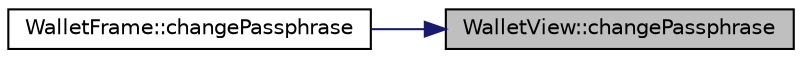 digraph "WalletView::changePassphrase"
{
 // LATEX_PDF_SIZE
  edge [fontname="Helvetica",fontsize="10",labelfontname="Helvetica",labelfontsize="10"];
  node [fontname="Helvetica",fontsize="10",shape=record];
  rankdir="RL";
  Node5 [label="WalletView::changePassphrase",height=0.2,width=0.4,color="black", fillcolor="grey75", style="filled", fontcolor="black",tooltip=" "];
  Node5 -> Node6 [dir="back",color="midnightblue",fontsize="10",style="solid",fontname="Helvetica"];
  Node6 [label="WalletFrame::changePassphrase",height=0.2,width=0.4,color="black", fillcolor="white", style="filled",URL="$class_wallet_frame.html#a0a4026a734acdc0f5fbd5f775c167443",tooltip=" "];
}
